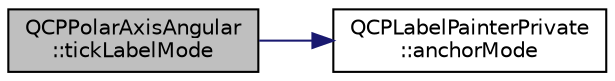digraph "QCPPolarAxisAngular::tickLabelMode"
{
 // LATEX_PDF_SIZE
  edge [fontname="Helvetica",fontsize="10",labelfontname="Helvetica",labelfontsize="10"];
  node [fontname="Helvetica",fontsize="10",shape=record];
  rankdir="LR";
  Node1 [label="QCPPolarAxisAngular\l::tickLabelMode",height=0.2,width=0.4,color="black", fillcolor="grey75", style="filled", fontcolor="black",tooltip=" "];
  Node1 -> Node2 [color="midnightblue",fontsize="10",style="solid",fontname="Helvetica"];
  Node2 [label="QCPLabelPainterPrivate\l::anchorMode",height=0.2,width=0.4,color="black", fillcolor="white", style="filled",URL="$classQCPLabelPainterPrivate.html#a6f280a1d20ea7b931ba4d6d683593c0d",tooltip=" "];
}
